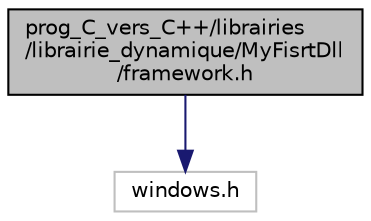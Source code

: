 digraph "prog_C_vers_C++/librairies/librairie_dynamique/MyFisrtDll/framework.h"
{
  edge [fontname="Helvetica",fontsize="10",labelfontname="Helvetica",labelfontsize="10"];
  node [fontname="Helvetica",fontsize="10",shape=record];
  Node0 [label="prog_C_vers_C++/librairies\l/librairie_dynamique/MyFisrtDll\l/framework.h",height=0.2,width=0.4,color="black", fillcolor="grey75", style="filled", fontcolor="black"];
  Node0 -> Node1 [color="midnightblue",fontsize="10",style="solid",fontname="Helvetica"];
  Node1 [label="windows.h",height=0.2,width=0.4,color="grey75", fillcolor="white", style="filled"];
}
